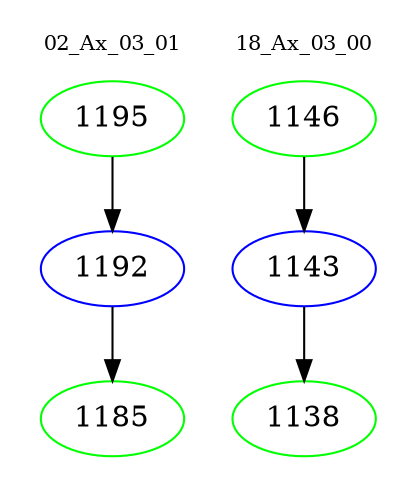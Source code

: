 digraph{
subgraph cluster_0 {
color = white
label = "02_Ax_03_01";
fontsize=10;
T0_1195 [label="1195", color="green"]
T0_1195 -> T0_1192 [color="black"]
T0_1192 [label="1192", color="blue"]
T0_1192 -> T0_1185 [color="black"]
T0_1185 [label="1185", color="green"]
}
subgraph cluster_1 {
color = white
label = "18_Ax_03_00";
fontsize=10;
T1_1146 [label="1146", color="green"]
T1_1146 -> T1_1143 [color="black"]
T1_1143 [label="1143", color="blue"]
T1_1143 -> T1_1138 [color="black"]
T1_1138 [label="1138", color="green"]
}
}
